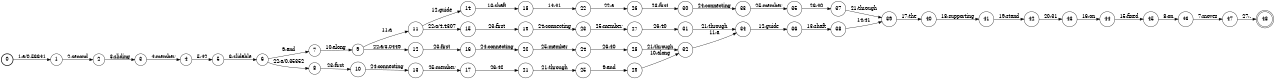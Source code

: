 digraph FST {
rankdir = LR;
size = "8.5,11";
label = "";
center = 1;
orientation = Portrait;
ranksep = "0.4";
nodesep = "0.25";
0 [label = "0", shape = circle, style = bold, fontsize = 14]
	0 -> 1 [label = "1:a/0.56641", fontsize = 14];
1 [label = "1", shape = circle, style = solid, fontsize = 14]
	1 -> 2 [label = "2:second", fontsize = 14];
2 [label = "2", shape = circle, style = solid, fontsize = 14]
	2 -> 3 [label = "3:sliding", fontsize = 14];
3 [label = "3", shape = circle, style = solid, fontsize = 14]
	3 -> 4 [label = "4:member", fontsize = 14];
4 [label = "4", shape = circle, style = solid, fontsize = 14]
	4 -> 5 [label = "5:42", fontsize = 14];
5 [label = "5", shape = circle, style = solid, fontsize = 14]
	5 -> 6 [label = "6:slidable", fontsize = 14];
6 [label = "6", shape = circle, style = solid, fontsize = 14]
	6 -> 8 [label = "22:a/0.35352", fontsize = 14];
	6 -> 7 [label = "9:and", fontsize = 14];
7 [label = "7", shape = circle, style = solid, fontsize = 14]
	7 -> 9 [label = "10:along", fontsize = 14];
8 [label = "8", shape = circle, style = solid, fontsize = 14]
	8 -> 10 [label = "23:first", fontsize = 14];
9 [label = "9", shape = circle, style = solid, fontsize = 14]
	9 -> 11 [label = "11:a", fontsize = 14];
	9 -> 12 [label = "22:a/3.0449", fontsize = 14];
10 [label = "10", shape = circle, style = solid, fontsize = 14]
	10 -> 13 [label = "24:connecting", fontsize = 14];
11 [label = "11", shape = circle, style = solid, fontsize = 14]
	11 -> 15 [label = "22:a/4.4307", fontsize = 14];
	11 -> 14 [label = "12:guide", fontsize = 14];
12 [label = "12", shape = circle, style = solid, fontsize = 14]
	12 -> 16 [label = "23:first", fontsize = 14];
13 [label = "13", shape = circle, style = solid, fontsize = 14]
	13 -> 17 [label = "25:member", fontsize = 14];
14 [label = "14", shape = circle, style = solid, fontsize = 14]
	14 -> 18 [label = "13:shaft", fontsize = 14];
15 [label = "15", shape = circle, style = solid, fontsize = 14]
	15 -> 19 [label = "23:first", fontsize = 14];
16 [label = "16", shape = circle, style = solid, fontsize = 14]
	16 -> 20 [label = "24:connecting", fontsize = 14];
17 [label = "17", shape = circle, style = solid, fontsize = 14]
	17 -> 21 [label = "26:40", fontsize = 14];
18 [label = "18", shape = circle, style = solid, fontsize = 14]
	18 -> 22 [label = "14:41", fontsize = 14];
19 [label = "19", shape = circle, style = solid, fontsize = 14]
	19 -> 23 [label = "24:connecting", fontsize = 14];
20 [label = "20", shape = circle, style = solid, fontsize = 14]
	20 -> 24 [label = "25:member", fontsize = 14];
21 [label = "21", shape = circle, style = solid, fontsize = 14]
	21 -> 25 [label = "21:through", fontsize = 14];
22 [label = "22", shape = circle, style = solid, fontsize = 14]
	22 -> 26 [label = "22:a", fontsize = 14];
23 [label = "23", shape = circle, style = solid, fontsize = 14]
	23 -> 27 [label = "25:member", fontsize = 14];
24 [label = "24", shape = circle, style = solid, fontsize = 14]
	24 -> 28 [label = "26:40", fontsize = 14];
25 [label = "25", shape = circle, style = solid, fontsize = 14]
	25 -> 29 [label = "9:and", fontsize = 14];
26 [label = "26", shape = circle, style = solid, fontsize = 14]
	26 -> 30 [label = "23:first", fontsize = 14];
27 [label = "27", shape = circle, style = solid, fontsize = 14]
	27 -> 31 [label = "26:40", fontsize = 14];
28 [label = "28", shape = circle, style = solid, fontsize = 14]
	28 -> 32 [label = "21:through", fontsize = 14];
29 [label = "29", shape = circle, style = solid, fontsize = 14]
	29 -> 32 [label = "10:along", fontsize = 14];
30 [label = "30", shape = circle, style = solid, fontsize = 14]
	30 -> 33 [label = "24:connecting", fontsize = 14];
31 [label = "31", shape = circle, style = solid, fontsize = 14]
	31 -> 34 [label = "21:through", fontsize = 14];
32 [label = "32", shape = circle, style = solid, fontsize = 14]
	32 -> 34 [label = "11:a", fontsize = 14];
33 [label = "33", shape = circle, style = solid, fontsize = 14]
	33 -> 35 [label = "25:member", fontsize = 14];
34 [label = "34", shape = circle, style = solid, fontsize = 14]
	34 -> 36 [label = "12:guide", fontsize = 14];
35 [label = "35", shape = circle, style = solid, fontsize = 14]
	35 -> 37 [label = "26:40", fontsize = 14];
36 [label = "36", shape = circle, style = solid, fontsize = 14]
	36 -> 38 [label = "13:shaft", fontsize = 14];
37 [label = "37", shape = circle, style = solid, fontsize = 14]
	37 -> 39 [label = "21:through", fontsize = 14];
38 [label = "38", shape = circle, style = solid, fontsize = 14]
	38 -> 39 [label = "14:41", fontsize = 14];
39 [label = "39", shape = circle, style = solid, fontsize = 14]
	39 -> 40 [label = "17:the", fontsize = 14];
40 [label = "40", shape = circle, style = solid, fontsize = 14]
	40 -> 41 [label = "18:supporting", fontsize = 14];
41 [label = "41", shape = circle, style = solid, fontsize = 14]
	41 -> 42 [label = "19:stand", fontsize = 14];
42 [label = "42", shape = circle, style = solid, fontsize = 14]
	42 -> 43 [label = "20:31", fontsize = 14];
43 [label = "43", shape = circle, style = solid, fontsize = 14]
	43 -> 44 [label = "16:on", fontsize = 14];
44 [label = "44", shape = circle, style = solid, fontsize = 14]
	44 -> 45 [label = "15:fixed", fontsize = 14];
45 [label = "45", shape = circle, style = solid, fontsize = 14]
	45 -> 46 [label = "8:on", fontsize = 14];
46 [label = "46", shape = circle, style = solid, fontsize = 14]
	46 -> 47 [label = "7:moves", fontsize = 14];
47 [label = "47", shape = circle, style = solid, fontsize = 14]
	47 -> 48 [label = "27:.", fontsize = 14];
48 [label = "48", shape = doublecircle, style = solid, fontsize = 14]
}
